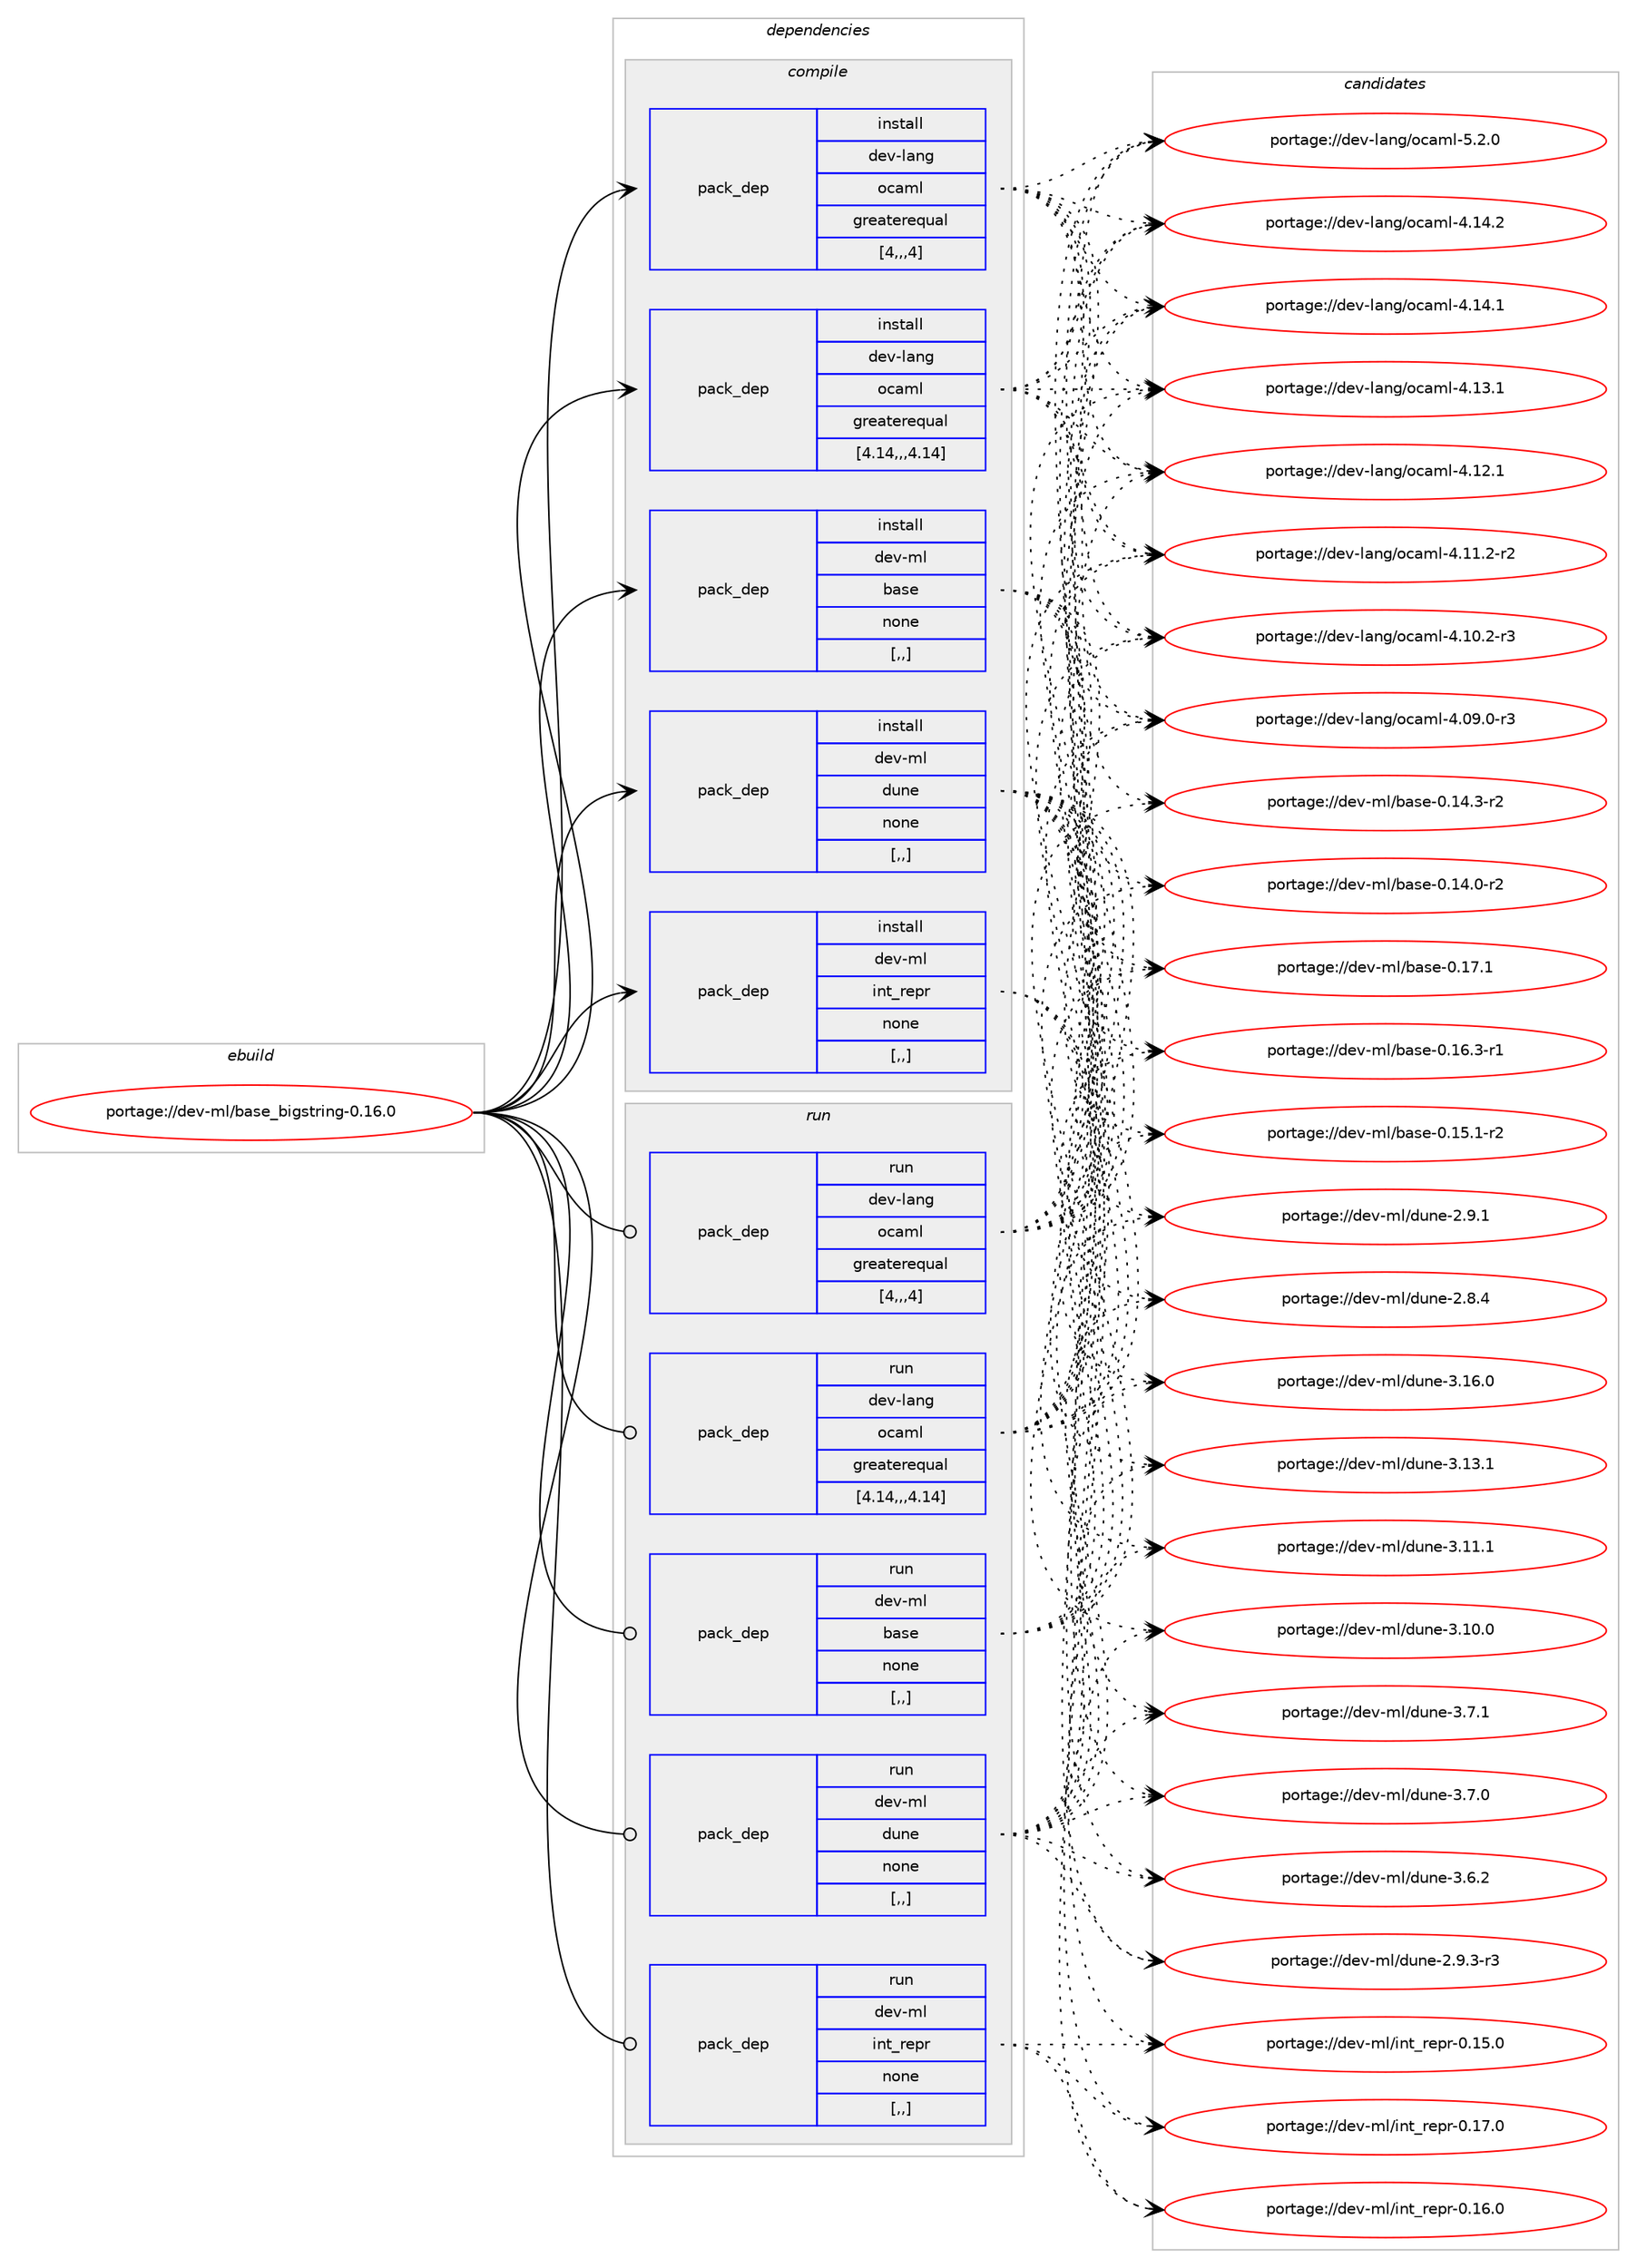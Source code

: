 digraph prolog {

# *************
# Graph options
# *************

newrank=true;
concentrate=true;
compound=true;
graph [rankdir=LR,fontname=Helvetica,fontsize=10,ranksep=1.5];#, ranksep=2.5, nodesep=0.2];
edge  [arrowhead=vee];
node  [fontname=Helvetica,fontsize=10];

# **********
# The ebuild
# **********

subgraph cluster_leftcol {
color=gray;
rank=same;
label=<<i>ebuild</i>>;
id [label="portage://dev-ml/base_bigstring-0.16.0", color=red, width=4, href="../dev-ml/base_bigstring-0.16.0.svg"];
}

# ****************
# The dependencies
# ****************

subgraph cluster_midcol {
color=gray;
label=<<i>dependencies</i>>;
subgraph cluster_compile {
fillcolor="#eeeeee";
style=filled;
label=<<i>compile</i>>;
subgraph pack86033 {
dependency116197 [label=<<TABLE BORDER="0" CELLBORDER="1" CELLSPACING="0" CELLPADDING="4" WIDTH="220"><TR><TD ROWSPAN="6" CELLPADDING="30">pack_dep</TD></TR><TR><TD WIDTH="110">install</TD></TR><TR><TD>dev-lang</TD></TR><TR><TD>ocaml</TD></TR><TR><TD>greaterequal</TD></TR><TR><TD>[4,,,4]</TD></TR></TABLE>>, shape=none, color=blue];
}
id:e -> dependency116197:w [weight=20,style="solid",arrowhead="vee"];
subgraph pack86034 {
dependency116198 [label=<<TABLE BORDER="0" CELLBORDER="1" CELLSPACING="0" CELLPADDING="4" WIDTH="220"><TR><TD ROWSPAN="6" CELLPADDING="30">pack_dep</TD></TR><TR><TD WIDTH="110">install</TD></TR><TR><TD>dev-lang</TD></TR><TR><TD>ocaml</TD></TR><TR><TD>greaterequal</TD></TR><TR><TD>[4.14,,,4.14]</TD></TR></TABLE>>, shape=none, color=blue];
}
id:e -> dependency116198:w [weight=20,style="solid",arrowhead="vee"];
subgraph pack86035 {
dependency116199 [label=<<TABLE BORDER="0" CELLBORDER="1" CELLSPACING="0" CELLPADDING="4" WIDTH="220"><TR><TD ROWSPAN="6" CELLPADDING="30">pack_dep</TD></TR><TR><TD WIDTH="110">install</TD></TR><TR><TD>dev-ml</TD></TR><TR><TD>base</TD></TR><TR><TD>none</TD></TR><TR><TD>[,,]</TD></TR></TABLE>>, shape=none, color=blue];
}
id:e -> dependency116199:w [weight=20,style="solid",arrowhead="vee"];
subgraph pack86036 {
dependency116200 [label=<<TABLE BORDER="0" CELLBORDER="1" CELLSPACING="0" CELLPADDING="4" WIDTH="220"><TR><TD ROWSPAN="6" CELLPADDING="30">pack_dep</TD></TR><TR><TD WIDTH="110">install</TD></TR><TR><TD>dev-ml</TD></TR><TR><TD>dune</TD></TR><TR><TD>none</TD></TR><TR><TD>[,,]</TD></TR></TABLE>>, shape=none, color=blue];
}
id:e -> dependency116200:w [weight=20,style="solid",arrowhead="vee"];
subgraph pack86037 {
dependency116201 [label=<<TABLE BORDER="0" CELLBORDER="1" CELLSPACING="0" CELLPADDING="4" WIDTH="220"><TR><TD ROWSPAN="6" CELLPADDING="30">pack_dep</TD></TR><TR><TD WIDTH="110">install</TD></TR><TR><TD>dev-ml</TD></TR><TR><TD>int_repr</TD></TR><TR><TD>none</TD></TR><TR><TD>[,,]</TD></TR></TABLE>>, shape=none, color=blue];
}
id:e -> dependency116201:w [weight=20,style="solid",arrowhead="vee"];
}
subgraph cluster_compileandrun {
fillcolor="#eeeeee";
style=filled;
label=<<i>compile and run</i>>;
}
subgraph cluster_run {
fillcolor="#eeeeee";
style=filled;
label=<<i>run</i>>;
subgraph pack86038 {
dependency116202 [label=<<TABLE BORDER="0" CELLBORDER="1" CELLSPACING="0" CELLPADDING="4" WIDTH="220"><TR><TD ROWSPAN="6" CELLPADDING="30">pack_dep</TD></TR><TR><TD WIDTH="110">run</TD></TR><TR><TD>dev-lang</TD></TR><TR><TD>ocaml</TD></TR><TR><TD>greaterequal</TD></TR><TR><TD>[4,,,4]</TD></TR></TABLE>>, shape=none, color=blue];
}
id:e -> dependency116202:w [weight=20,style="solid",arrowhead="odot"];
subgraph pack86039 {
dependency116203 [label=<<TABLE BORDER="0" CELLBORDER="1" CELLSPACING="0" CELLPADDING="4" WIDTH="220"><TR><TD ROWSPAN="6" CELLPADDING="30">pack_dep</TD></TR><TR><TD WIDTH="110">run</TD></TR><TR><TD>dev-lang</TD></TR><TR><TD>ocaml</TD></TR><TR><TD>greaterequal</TD></TR><TR><TD>[4.14,,,4.14]</TD></TR></TABLE>>, shape=none, color=blue];
}
id:e -> dependency116203:w [weight=20,style="solid",arrowhead="odot"];
subgraph pack86040 {
dependency116204 [label=<<TABLE BORDER="0" CELLBORDER="1" CELLSPACING="0" CELLPADDING="4" WIDTH="220"><TR><TD ROWSPAN="6" CELLPADDING="30">pack_dep</TD></TR><TR><TD WIDTH="110">run</TD></TR><TR><TD>dev-ml</TD></TR><TR><TD>base</TD></TR><TR><TD>none</TD></TR><TR><TD>[,,]</TD></TR></TABLE>>, shape=none, color=blue];
}
id:e -> dependency116204:w [weight=20,style="solid",arrowhead="odot"];
subgraph pack86041 {
dependency116205 [label=<<TABLE BORDER="0" CELLBORDER="1" CELLSPACING="0" CELLPADDING="4" WIDTH="220"><TR><TD ROWSPAN="6" CELLPADDING="30">pack_dep</TD></TR><TR><TD WIDTH="110">run</TD></TR><TR><TD>dev-ml</TD></TR><TR><TD>dune</TD></TR><TR><TD>none</TD></TR><TR><TD>[,,]</TD></TR></TABLE>>, shape=none, color=blue];
}
id:e -> dependency116205:w [weight=20,style="solid",arrowhead="odot"];
subgraph pack86042 {
dependency116206 [label=<<TABLE BORDER="0" CELLBORDER="1" CELLSPACING="0" CELLPADDING="4" WIDTH="220"><TR><TD ROWSPAN="6" CELLPADDING="30">pack_dep</TD></TR><TR><TD WIDTH="110">run</TD></TR><TR><TD>dev-ml</TD></TR><TR><TD>int_repr</TD></TR><TR><TD>none</TD></TR><TR><TD>[,,]</TD></TR></TABLE>>, shape=none, color=blue];
}
id:e -> dependency116206:w [weight=20,style="solid",arrowhead="odot"];
}
}

# **************
# The candidates
# **************

subgraph cluster_choices {
rank=same;
color=gray;
label=<<i>candidates</i>>;

subgraph choice86033 {
color=black;
nodesep=1;
choice1001011184510897110103471119997109108455346504648 [label="portage://dev-lang/ocaml-5.2.0", color=red, width=4,href="../dev-lang/ocaml-5.2.0.svg"];
choice100101118451089711010347111999710910845524649524650 [label="portage://dev-lang/ocaml-4.14.2", color=red, width=4,href="../dev-lang/ocaml-4.14.2.svg"];
choice100101118451089711010347111999710910845524649524649 [label="portage://dev-lang/ocaml-4.14.1", color=red, width=4,href="../dev-lang/ocaml-4.14.1.svg"];
choice100101118451089711010347111999710910845524649514649 [label="portage://dev-lang/ocaml-4.13.1", color=red, width=4,href="../dev-lang/ocaml-4.13.1.svg"];
choice100101118451089711010347111999710910845524649504649 [label="portage://dev-lang/ocaml-4.12.1", color=red, width=4,href="../dev-lang/ocaml-4.12.1.svg"];
choice1001011184510897110103471119997109108455246494946504511450 [label="portage://dev-lang/ocaml-4.11.2-r2", color=red, width=4,href="../dev-lang/ocaml-4.11.2-r2.svg"];
choice1001011184510897110103471119997109108455246494846504511451 [label="portage://dev-lang/ocaml-4.10.2-r3", color=red, width=4,href="../dev-lang/ocaml-4.10.2-r3.svg"];
choice1001011184510897110103471119997109108455246485746484511451 [label="portage://dev-lang/ocaml-4.09.0-r3", color=red, width=4,href="../dev-lang/ocaml-4.09.0-r3.svg"];
dependency116197:e -> choice1001011184510897110103471119997109108455346504648:w [style=dotted,weight="100"];
dependency116197:e -> choice100101118451089711010347111999710910845524649524650:w [style=dotted,weight="100"];
dependency116197:e -> choice100101118451089711010347111999710910845524649524649:w [style=dotted,weight="100"];
dependency116197:e -> choice100101118451089711010347111999710910845524649514649:w [style=dotted,weight="100"];
dependency116197:e -> choice100101118451089711010347111999710910845524649504649:w [style=dotted,weight="100"];
dependency116197:e -> choice1001011184510897110103471119997109108455246494946504511450:w [style=dotted,weight="100"];
dependency116197:e -> choice1001011184510897110103471119997109108455246494846504511451:w [style=dotted,weight="100"];
dependency116197:e -> choice1001011184510897110103471119997109108455246485746484511451:w [style=dotted,weight="100"];
}
subgraph choice86034 {
color=black;
nodesep=1;
choice1001011184510897110103471119997109108455346504648 [label="portage://dev-lang/ocaml-5.2.0", color=red, width=4,href="../dev-lang/ocaml-5.2.0.svg"];
choice100101118451089711010347111999710910845524649524650 [label="portage://dev-lang/ocaml-4.14.2", color=red, width=4,href="../dev-lang/ocaml-4.14.2.svg"];
choice100101118451089711010347111999710910845524649524649 [label="portage://dev-lang/ocaml-4.14.1", color=red, width=4,href="../dev-lang/ocaml-4.14.1.svg"];
choice100101118451089711010347111999710910845524649514649 [label="portage://dev-lang/ocaml-4.13.1", color=red, width=4,href="../dev-lang/ocaml-4.13.1.svg"];
choice100101118451089711010347111999710910845524649504649 [label="portage://dev-lang/ocaml-4.12.1", color=red, width=4,href="../dev-lang/ocaml-4.12.1.svg"];
choice1001011184510897110103471119997109108455246494946504511450 [label="portage://dev-lang/ocaml-4.11.2-r2", color=red, width=4,href="../dev-lang/ocaml-4.11.2-r2.svg"];
choice1001011184510897110103471119997109108455246494846504511451 [label="portage://dev-lang/ocaml-4.10.2-r3", color=red, width=4,href="../dev-lang/ocaml-4.10.2-r3.svg"];
choice1001011184510897110103471119997109108455246485746484511451 [label="portage://dev-lang/ocaml-4.09.0-r3", color=red, width=4,href="../dev-lang/ocaml-4.09.0-r3.svg"];
dependency116198:e -> choice1001011184510897110103471119997109108455346504648:w [style=dotted,weight="100"];
dependency116198:e -> choice100101118451089711010347111999710910845524649524650:w [style=dotted,weight="100"];
dependency116198:e -> choice100101118451089711010347111999710910845524649524649:w [style=dotted,weight="100"];
dependency116198:e -> choice100101118451089711010347111999710910845524649514649:w [style=dotted,weight="100"];
dependency116198:e -> choice100101118451089711010347111999710910845524649504649:w [style=dotted,weight="100"];
dependency116198:e -> choice1001011184510897110103471119997109108455246494946504511450:w [style=dotted,weight="100"];
dependency116198:e -> choice1001011184510897110103471119997109108455246494846504511451:w [style=dotted,weight="100"];
dependency116198:e -> choice1001011184510897110103471119997109108455246485746484511451:w [style=dotted,weight="100"];
}
subgraph choice86035 {
color=black;
nodesep=1;
choice1001011184510910847989711510145484649554649 [label="portage://dev-ml/base-0.17.1", color=red, width=4,href="../dev-ml/base-0.17.1.svg"];
choice10010111845109108479897115101454846495446514511449 [label="portage://dev-ml/base-0.16.3-r1", color=red, width=4,href="../dev-ml/base-0.16.3-r1.svg"];
choice10010111845109108479897115101454846495346494511450 [label="portage://dev-ml/base-0.15.1-r2", color=red, width=4,href="../dev-ml/base-0.15.1-r2.svg"];
choice10010111845109108479897115101454846495246514511450 [label="portage://dev-ml/base-0.14.3-r2", color=red, width=4,href="../dev-ml/base-0.14.3-r2.svg"];
choice10010111845109108479897115101454846495246484511450 [label="portage://dev-ml/base-0.14.0-r2", color=red, width=4,href="../dev-ml/base-0.14.0-r2.svg"];
dependency116199:e -> choice1001011184510910847989711510145484649554649:w [style=dotted,weight="100"];
dependency116199:e -> choice10010111845109108479897115101454846495446514511449:w [style=dotted,weight="100"];
dependency116199:e -> choice10010111845109108479897115101454846495346494511450:w [style=dotted,weight="100"];
dependency116199:e -> choice10010111845109108479897115101454846495246514511450:w [style=dotted,weight="100"];
dependency116199:e -> choice10010111845109108479897115101454846495246484511450:w [style=dotted,weight="100"];
}
subgraph choice86036 {
color=black;
nodesep=1;
choice100101118451091084710011711010145514649544648 [label="portage://dev-ml/dune-3.16.0", color=red, width=4,href="../dev-ml/dune-3.16.0.svg"];
choice100101118451091084710011711010145514649514649 [label="portage://dev-ml/dune-3.13.1", color=red, width=4,href="../dev-ml/dune-3.13.1.svg"];
choice100101118451091084710011711010145514649494649 [label="portage://dev-ml/dune-3.11.1", color=red, width=4,href="../dev-ml/dune-3.11.1.svg"];
choice100101118451091084710011711010145514649484648 [label="portage://dev-ml/dune-3.10.0", color=red, width=4,href="../dev-ml/dune-3.10.0.svg"];
choice1001011184510910847100117110101455146554649 [label="portage://dev-ml/dune-3.7.1", color=red, width=4,href="../dev-ml/dune-3.7.1.svg"];
choice1001011184510910847100117110101455146554648 [label="portage://dev-ml/dune-3.7.0", color=red, width=4,href="../dev-ml/dune-3.7.0.svg"];
choice1001011184510910847100117110101455146544650 [label="portage://dev-ml/dune-3.6.2", color=red, width=4,href="../dev-ml/dune-3.6.2.svg"];
choice10010111845109108471001171101014550465746514511451 [label="portage://dev-ml/dune-2.9.3-r3", color=red, width=4,href="../dev-ml/dune-2.9.3-r3.svg"];
choice1001011184510910847100117110101455046574649 [label="portage://dev-ml/dune-2.9.1", color=red, width=4,href="../dev-ml/dune-2.9.1.svg"];
choice1001011184510910847100117110101455046564652 [label="portage://dev-ml/dune-2.8.4", color=red, width=4,href="../dev-ml/dune-2.8.4.svg"];
dependency116200:e -> choice100101118451091084710011711010145514649544648:w [style=dotted,weight="100"];
dependency116200:e -> choice100101118451091084710011711010145514649514649:w [style=dotted,weight="100"];
dependency116200:e -> choice100101118451091084710011711010145514649494649:w [style=dotted,weight="100"];
dependency116200:e -> choice100101118451091084710011711010145514649484648:w [style=dotted,weight="100"];
dependency116200:e -> choice1001011184510910847100117110101455146554649:w [style=dotted,weight="100"];
dependency116200:e -> choice1001011184510910847100117110101455146554648:w [style=dotted,weight="100"];
dependency116200:e -> choice1001011184510910847100117110101455146544650:w [style=dotted,weight="100"];
dependency116200:e -> choice10010111845109108471001171101014550465746514511451:w [style=dotted,weight="100"];
dependency116200:e -> choice1001011184510910847100117110101455046574649:w [style=dotted,weight="100"];
dependency116200:e -> choice1001011184510910847100117110101455046564652:w [style=dotted,weight="100"];
}
subgraph choice86037 {
color=black;
nodesep=1;
choice10010111845109108471051101169511410111211445484649554648 [label="portage://dev-ml/int_repr-0.17.0", color=red, width=4,href="../dev-ml/int_repr-0.17.0.svg"];
choice10010111845109108471051101169511410111211445484649544648 [label="portage://dev-ml/int_repr-0.16.0", color=red, width=4,href="../dev-ml/int_repr-0.16.0.svg"];
choice10010111845109108471051101169511410111211445484649534648 [label="portage://dev-ml/int_repr-0.15.0", color=red, width=4,href="../dev-ml/int_repr-0.15.0.svg"];
dependency116201:e -> choice10010111845109108471051101169511410111211445484649554648:w [style=dotted,weight="100"];
dependency116201:e -> choice10010111845109108471051101169511410111211445484649544648:w [style=dotted,weight="100"];
dependency116201:e -> choice10010111845109108471051101169511410111211445484649534648:w [style=dotted,weight="100"];
}
subgraph choice86038 {
color=black;
nodesep=1;
choice1001011184510897110103471119997109108455346504648 [label="portage://dev-lang/ocaml-5.2.0", color=red, width=4,href="../dev-lang/ocaml-5.2.0.svg"];
choice100101118451089711010347111999710910845524649524650 [label="portage://dev-lang/ocaml-4.14.2", color=red, width=4,href="../dev-lang/ocaml-4.14.2.svg"];
choice100101118451089711010347111999710910845524649524649 [label="portage://dev-lang/ocaml-4.14.1", color=red, width=4,href="../dev-lang/ocaml-4.14.1.svg"];
choice100101118451089711010347111999710910845524649514649 [label="portage://dev-lang/ocaml-4.13.1", color=red, width=4,href="../dev-lang/ocaml-4.13.1.svg"];
choice100101118451089711010347111999710910845524649504649 [label="portage://dev-lang/ocaml-4.12.1", color=red, width=4,href="../dev-lang/ocaml-4.12.1.svg"];
choice1001011184510897110103471119997109108455246494946504511450 [label="portage://dev-lang/ocaml-4.11.2-r2", color=red, width=4,href="../dev-lang/ocaml-4.11.2-r2.svg"];
choice1001011184510897110103471119997109108455246494846504511451 [label="portage://dev-lang/ocaml-4.10.2-r3", color=red, width=4,href="../dev-lang/ocaml-4.10.2-r3.svg"];
choice1001011184510897110103471119997109108455246485746484511451 [label="portage://dev-lang/ocaml-4.09.0-r3", color=red, width=4,href="../dev-lang/ocaml-4.09.0-r3.svg"];
dependency116202:e -> choice1001011184510897110103471119997109108455346504648:w [style=dotted,weight="100"];
dependency116202:e -> choice100101118451089711010347111999710910845524649524650:w [style=dotted,weight="100"];
dependency116202:e -> choice100101118451089711010347111999710910845524649524649:w [style=dotted,weight="100"];
dependency116202:e -> choice100101118451089711010347111999710910845524649514649:w [style=dotted,weight="100"];
dependency116202:e -> choice100101118451089711010347111999710910845524649504649:w [style=dotted,weight="100"];
dependency116202:e -> choice1001011184510897110103471119997109108455246494946504511450:w [style=dotted,weight="100"];
dependency116202:e -> choice1001011184510897110103471119997109108455246494846504511451:w [style=dotted,weight="100"];
dependency116202:e -> choice1001011184510897110103471119997109108455246485746484511451:w [style=dotted,weight="100"];
}
subgraph choice86039 {
color=black;
nodesep=1;
choice1001011184510897110103471119997109108455346504648 [label="portage://dev-lang/ocaml-5.2.0", color=red, width=4,href="../dev-lang/ocaml-5.2.0.svg"];
choice100101118451089711010347111999710910845524649524650 [label="portage://dev-lang/ocaml-4.14.2", color=red, width=4,href="../dev-lang/ocaml-4.14.2.svg"];
choice100101118451089711010347111999710910845524649524649 [label="portage://dev-lang/ocaml-4.14.1", color=red, width=4,href="../dev-lang/ocaml-4.14.1.svg"];
choice100101118451089711010347111999710910845524649514649 [label="portage://dev-lang/ocaml-4.13.1", color=red, width=4,href="../dev-lang/ocaml-4.13.1.svg"];
choice100101118451089711010347111999710910845524649504649 [label="portage://dev-lang/ocaml-4.12.1", color=red, width=4,href="../dev-lang/ocaml-4.12.1.svg"];
choice1001011184510897110103471119997109108455246494946504511450 [label="portage://dev-lang/ocaml-4.11.2-r2", color=red, width=4,href="../dev-lang/ocaml-4.11.2-r2.svg"];
choice1001011184510897110103471119997109108455246494846504511451 [label="portage://dev-lang/ocaml-4.10.2-r3", color=red, width=4,href="../dev-lang/ocaml-4.10.2-r3.svg"];
choice1001011184510897110103471119997109108455246485746484511451 [label="portage://dev-lang/ocaml-4.09.0-r3", color=red, width=4,href="../dev-lang/ocaml-4.09.0-r3.svg"];
dependency116203:e -> choice1001011184510897110103471119997109108455346504648:w [style=dotted,weight="100"];
dependency116203:e -> choice100101118451089711010347111999710910845524649524650:w [style=dotted,weight="100"];
dependency116203:e -> choice100101118451089711010347111999710910845524649524649:w [style=dotted,weight="100"];
dependency116203:e -> choice100101118451089711010347111999710910845524649514649:w [style=dotted,weight="100"];
dependency116203:e -> choice100101118451089711010347111999710910845524649504649:w [style=dotted,weight="100"];
dependency116203:e -> choice1001011184510897110103471119997109108455246494946504511450:w [style=dotted,weight="100"];
dependency116203:e -> choice1001011184510897110103471119997109108455246494846504511451:w [style=dotted,weight="100"];
dependency116203:e -> choice1001011184510897110103471119997109108455246485746484511451:w [style=dotted,weight="100"];
}
subgraph choice86040 {
color=black;
nodesep=1;
choice1001011184510910847989711510145484649554649 [label="portage://dev-ml/base-0.17.1", color=red, width=4,href="../dev-ml/base-0.17.1.svg"];
choice10010111845109108479897115101454846495446514511449 [label="portage://dev-ml/base-0.16.3-r1", color=red, width=4,href="../dev-ml/base-0.16.3-r1.svg"];
choice10010111845109108479897115101454846495346494511450 [label="portage://dev-ml/base-0.15.1-r2", color=red, width=4,href="../dev-ml/base-0.15.1-r2.svg"];
choice10010111845109108479897115101454846495246514511450 [label="portage://dev-ml/base-0.14.3-r2", color=red, width=4,href="../dev-ml/base-0.14.3-r2.svg"];
choice10010111845109108479897115101454846495246484511450 [label="portage://dev-ml/base-0.14.0-r2", color=red, width=4,href="../dev-ml/base-0.14.0-r2.svg"];
dependency116204:e -> choice1001011184510910847989711510145484649554649:w [style=dotted,weight="100"];
dependency116204:e -> choice10010111845109108479897115101454846495446514511449:w [style=dotted,weight="100"];
dependency116204:e -> choice10010111845109108479897115101454846495346494511450:w [style=dotted,weight="100"];
dependency116204:e -> choice10010111845109108479897115101454846495246514511450:w [style=dotted,weight="100"];
dependency116204:e -> choice10010111845109108479897115101454846495246484511450:w [style=dotted,weight="100"];
}
subgraph choice86041 {
color=black;
nodesep=1;
choice100101118451091084710011711010145514649544648 [label="portage://dev-ml/dune-3.16.0", color=red, width=4,href="../dev-ml/dune-3.16.0.svg"];
choice100101118451091084710011711010145514649514649 [label="portage://dev-ml/dune-3.13.1", color=red, width=4,href="../dev-ml/dune-3.13.1.svg"];
choice100101118451091084710011711010145514649494649 [label="portage://dev-ml/dune-3.11.1", color=red, width=4,href="../dev-ml/dune-3.11.1.svg"];
choice100101118451091084710011711010145514649484648 [label="portage://dev-ml/dune-3.10.0", color=red, width=4,href="../dev-ml/dune-3.10.0.svg"];
choice1001011184510910847100117110101455146554649 [label="portage://dev-ml/dune-3.7.1", color=red, width=4,href="../dev-ml/dune-3.7.1.svg"];
choice1001011184510910847100117110101455146554648 [label="portage://dev-ml/dune-3.7.0", color=red, width=4,href="../dev-ml/dune-3.7.0.svg"];
choice1001011184510910847100117110101455146544650 [label="portage://dev-ml/dune-3.6.2", color=red, width=4,href="../dev-ml/dune-3.6.2.svg"];
choice10010111845109108471001171101014550465746514511451 [label="portage://dev-ml/dune-2.9.3-r3", color=red, width=4,href="../dev-ml/dune-2.9.3-r3.svg"];
choice1001011184510910847100117110101455046574649 [label="portage://dev-ml/dune-2.9.1", color=red, width=4,href="../dev-ml/dune-2.9.1.svg"];
choice1001011184510910847100117110101455046564652 [label="portage://dev-ml/dune-2.8.4", color=red, width=4,href="../dev-ml/dune-2.8.4.svg"];
dependency116205:e -> choice100101118451091084710011711010145514649544648:w [style=dotted,weight="100"];
dependency116205:e -> choice100101118451091084710011711010145514649514649:w [style=dotted,weight="100"];
dependency116205:e -> choice100101118451091084710011711010145514649494649:w [style=dotted,weight="100"];
dependency116205:e -> choice100101118451091084710011711010145514649484648:w [style=dotted,weight="100"];
dependency116205:e -> choice1001011184510910847100117110101455146554649:w [style=dotted,weight="100"];
dependency116205:e -> choice1001011184510910847100117110101455146554648:w [style=dotted,weight="100"];
dependency116205:e -> choice1001011184510910847100117110101455146544650:w [style=dotted,weight="100"];
dependency116205:e -> choice10010111845109108471001171101014550465746514511451:w [style=dotted,weight="100"];
dependency116205:e -> choice1001011184510910847100117110101455046574649:w [style=dotted,weight="100"];
dependency116205:e -> choice1001011184510910847100117110101455046564652:w [style=dotted,weight="100"];
}
subgraph choice86042 {
color=black;
nodesep=1;
choice10010111845109108471051101169511410111211445484649554648 [label="portage://dev-ml/int_repr-0.17.0", color=red, width=4,href="../dev-ml/int_repr-0.17.0.svg"];
choice10010111845109108471051101169511410111211445484649544648 [label="portage://dev-ml/int_repr-0.16.0", color=red, width=4,href="../dev-ml/int_repr-0.16.0.svg"];
choice10010111845109108471051101169511410111211445484649534648 [label="portage://dev-ml/int_repr-0.15.0", color=red, width=4,href="../dev-ml/int_repr-0.15.0.svg"];
dependency116206:e -> choice10010111845109108471051101169511410111211445484649554648:w [style=dotted,weight="100"];
dependency116206:e -> choice10010111845109108471051101169511410111211445484649544648:w [style=dotted,weight="100"];
dependency116206:e -> choice10010111845109108471051101169511410111211445484649534648:w [style=dotted,weight="100"];
}
}

}
